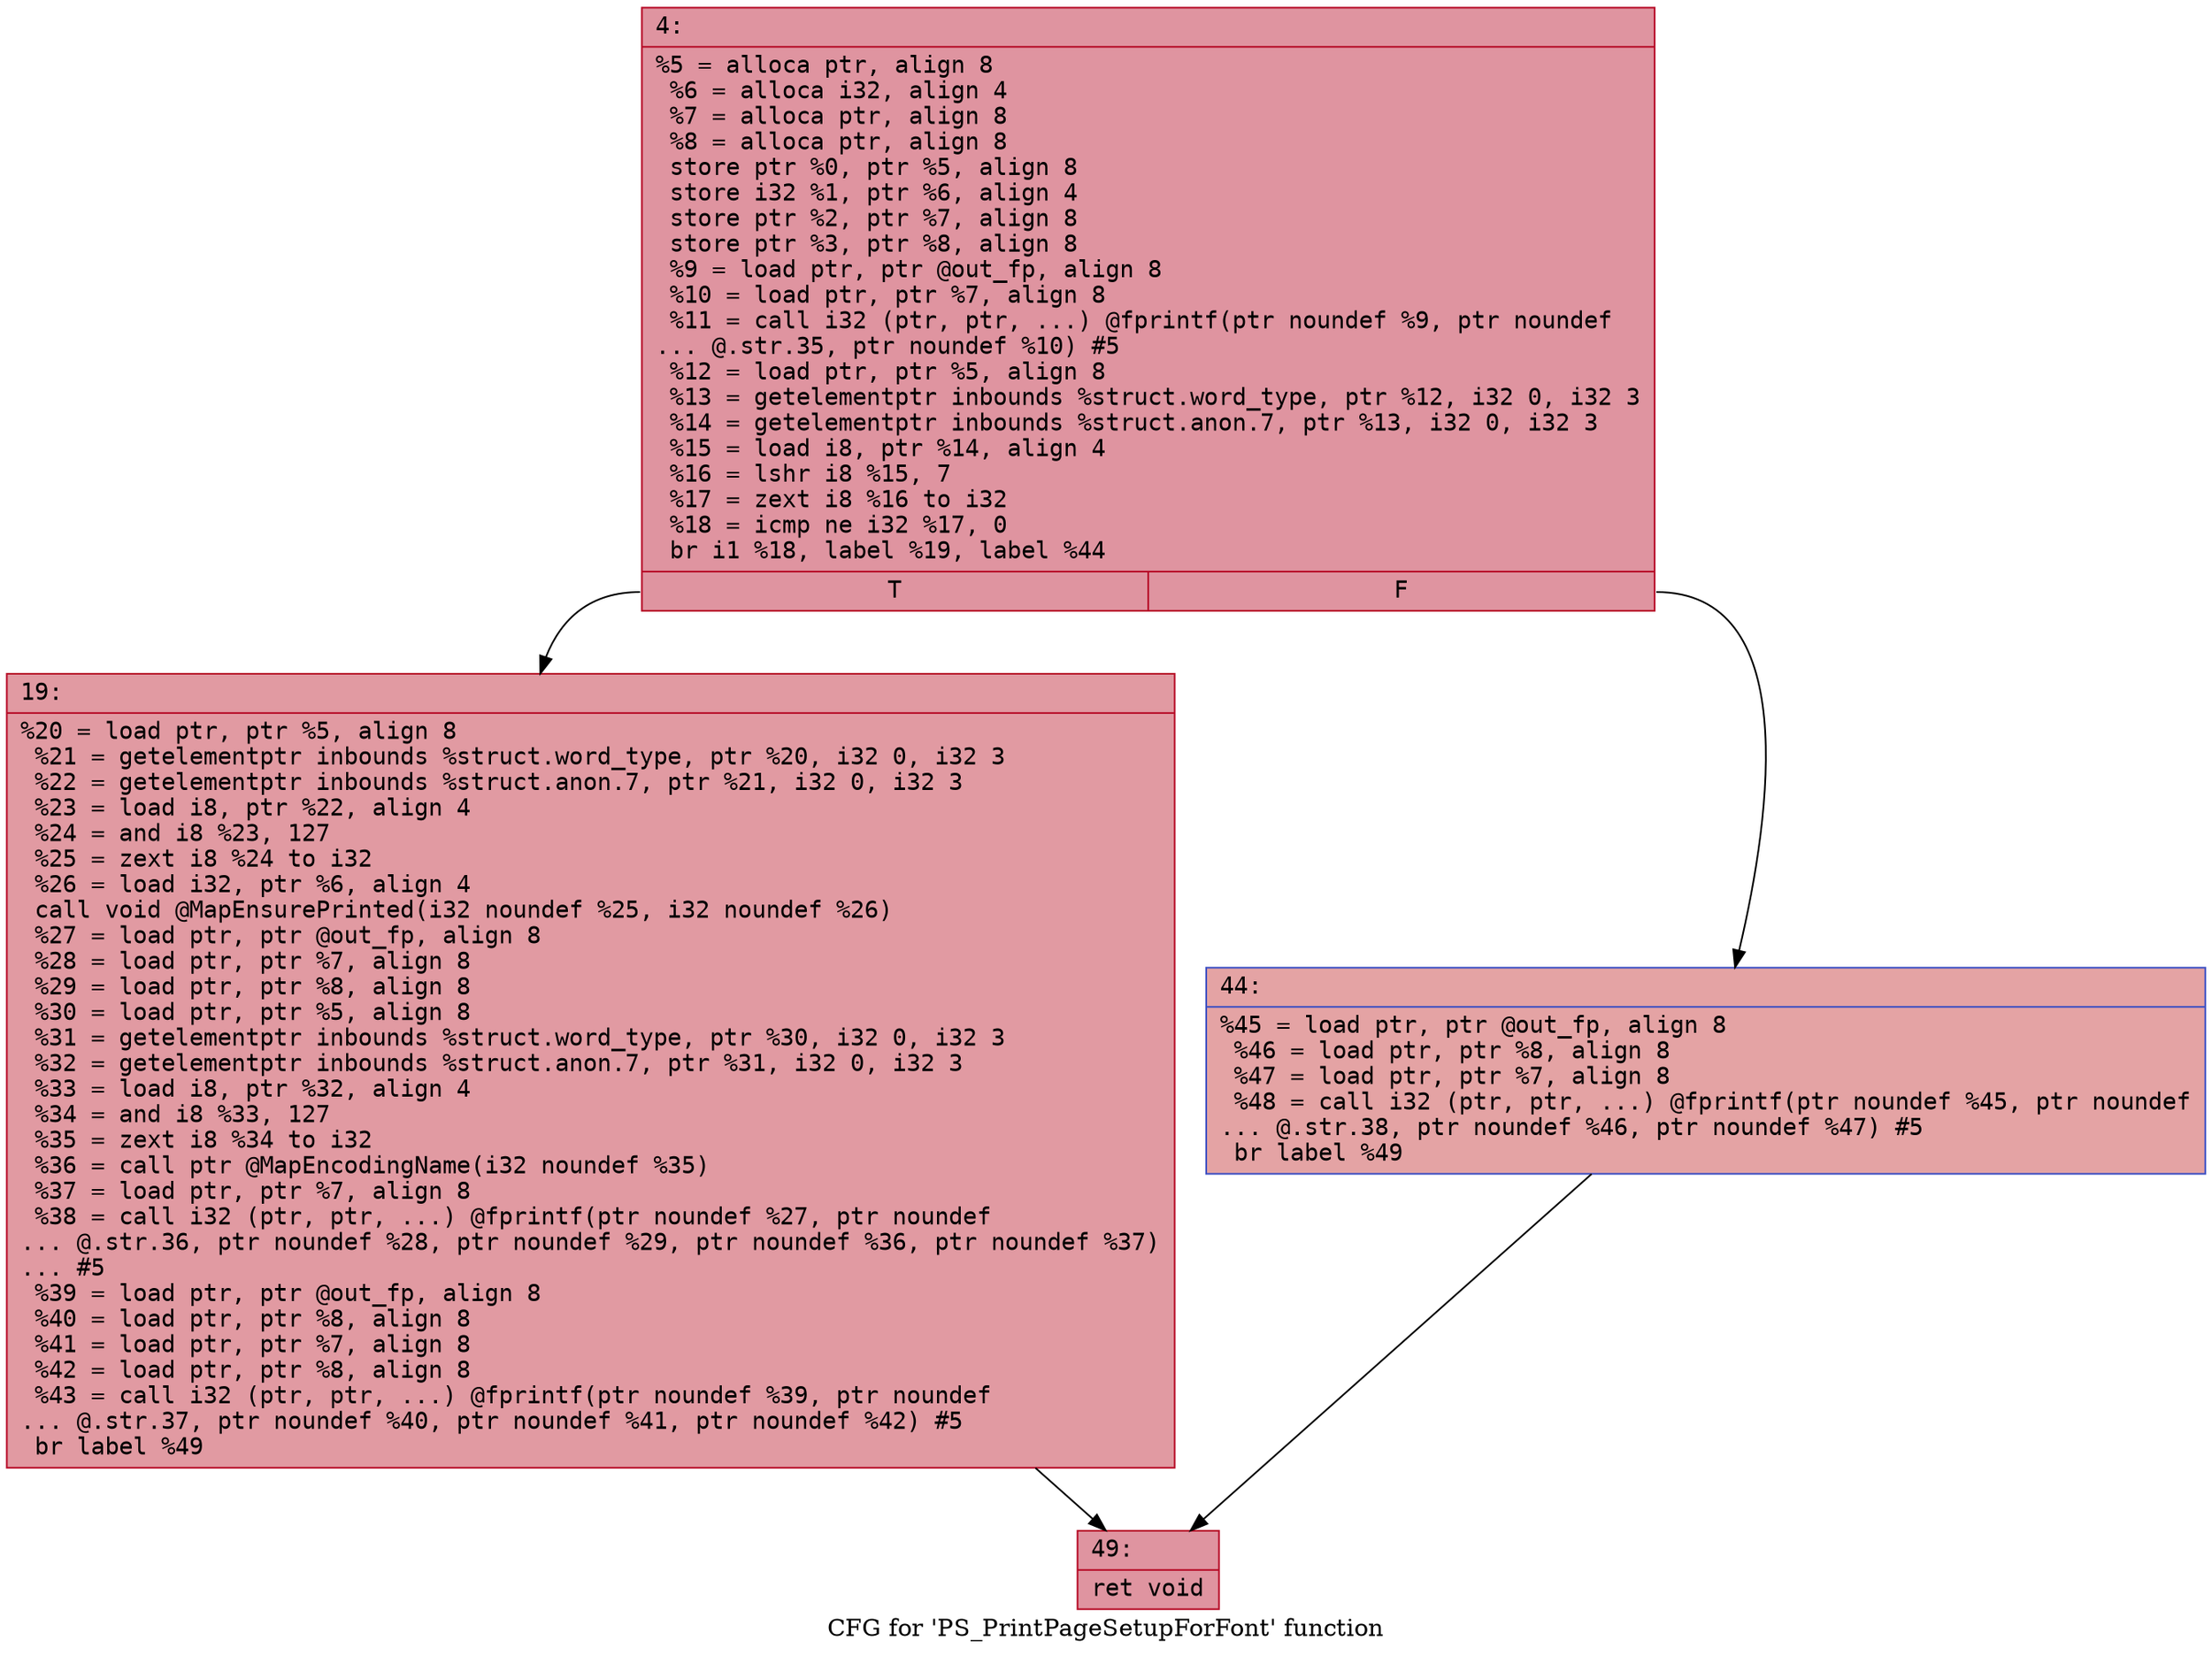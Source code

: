 digraph "CFG for 'PS_PrintPageSetupForFont' function" {
	label="CFG for 'PS_PrintPageSetupForFont' function";

	Node0x6000021963f0 [shape=record,color="#b70d28ff", style=filled, fillcolor="#b70d2870" fontname="Courier",label="{4:\l|  %5 = alloca ptr, align 8\l  %6 = alloca i32, align 4\l  %7 = alloca ptr, align 8\l  %8 = alloca ptr, align 8\l  store ptr %0, ptr %5, align 8\l  store i32 %1, ptr %6, align 4\l  store ptr %2, ptr %7, align 8\l  store ptr %3, ptr %8, align 8\l  %9 = load ptr, ptr @out_fp, align 8\l  %10 = load ptr, ptr %7, align 8\l  %11 = call i32 (ptr, ptr, ...) @fprintf(ptr noundef %9, ptr noundef\l... @.str.35, ptr noundef %10) #5\l  %12 = load ptr, ptr %5, align 8\l  %13 = getelementptr inbounds %struct.word_type, ptr %12, i32 0, i32 3\l  %14 = getelementptr inbounds %struct.anon.7, ptr %13, i32 0, i32 3\l  %15 = load i8, ptr %14, align 4\l  %16 = lshr i8 %15, 7\l  %17 = zext i8 %16 to i32\l  %18 = icmp ne i32 %17, 0\l  br i1 %18, label %19, label %44\l|{<s0>T|<s1>F}}"];
	Node0x6000021963f0:s0 -> Node0x600002196440[tooltip="4 -> 19\nProbability 62.50%" ];
	Node0x6000021963f0:s1 -> Node0x600002196490[tooltip="4 -> 44\nProbability 37.50%" ];
	Node0x600002196440 [shape=record,color="#b70d28ff", style=filled, fillcolor="#bb1b2c70" fontname="Courier",label="{19:\l|  %20 = load ptr, ptr %5, align 8\l  %21 = getelementptr inbounds %struct.word_type, ptr %20, i32 0, i32 3\l  %22 = getelementptr inbounds %struct.anon.7, ptr %21, i32 0, i32 3\l  %23 = load i8, ptr %22, align 4\l  %24 = and i8 %23, 127\l  %25 = zext i8 %24 to i32\l  %26 = load i32, ptr %6, align 4\l  call void @MapEnsurePrinted(i32 noundef %25, i32 noundef %26)\l  %27 = load ptr, ptr @out_fp, align 8\l  %28 = load ptr, ptr %7, align 8\l  %29 = load ptr, ptr %8, align 8\l  %30 = load ptr, ptr %5, align 8\l  %31 = getelementptr inbounds %struct.word_type, ptr %30, i32 0, i32 3\l  %32 = getelementptr inbounds %struct.anon.7, ptr %31, i32 0, i32 3\l  %33 = load i8, ptr %32, align 4\l  %34 = and i8 %33, 127\l  %35 = zext i8 %34 to i32\l  %36 = call ptr @MapEncodingName(i32 noundef %35)\l  %37 = load ptr, ptr %7, align 8\l  %38 = call i32 (ptr, ptr, ...) @fprintf(ptr noundef %27, ptr noundef\l... @.str.36, ptr noundef %28, ptr noundef %29, ptr noundef %36, ptr noundef %37)\l... #5\l  %39 = load ptr, ptr @out_fp, align 8\l  %40 = load ptr, ptr %8, align 8\l  %41 = load ptr, ptr %7, align 8\l  %42 = load ptr, ptr %8, align 8\l  %43 = call i32 (ptr, ptr, ...) @fprintf(ptr noundef %39, ptr noundef\l... @.str.37, ptr noundef %40, ptr noundef %41, ptr noundef %42) #5\l  br label %49\l}"];
	Node0x600002196440 -> Node0x6000021964e0[tooltip="19 -> 49\nProbability 100.00%" ];
	Node0x600002196490 [shape=record,color="#3d50c3ff", style=filled, fillcolor="#c32e3170" fontname="Courier",label="{44:\l|  %45 = load ptr, ptr @out_fp, align 8\l  %46 = load ptr, ptr %8, align 8\l  %47 = load ptr, ptr %7, align 8\l  %48 = call i32 (ptr, ptr, ...) @fprintf(ptr noundef %45, ptr noundef\l... @.str.38, ptr noundef %46, ptr noundef %47) #5\l  br label %49\l}"];
	Node0x600002196490 -> Node0x6000021964e0[tooltip="44 -> 49\nProbability 100.00%" ];
	Node0x6000021964e0 [shape=record,color="#b70d28ff", style=filled, fillcolor="#b70d2870" fontname="Courier",label="{49:\l|  ret void\l}"];
}
